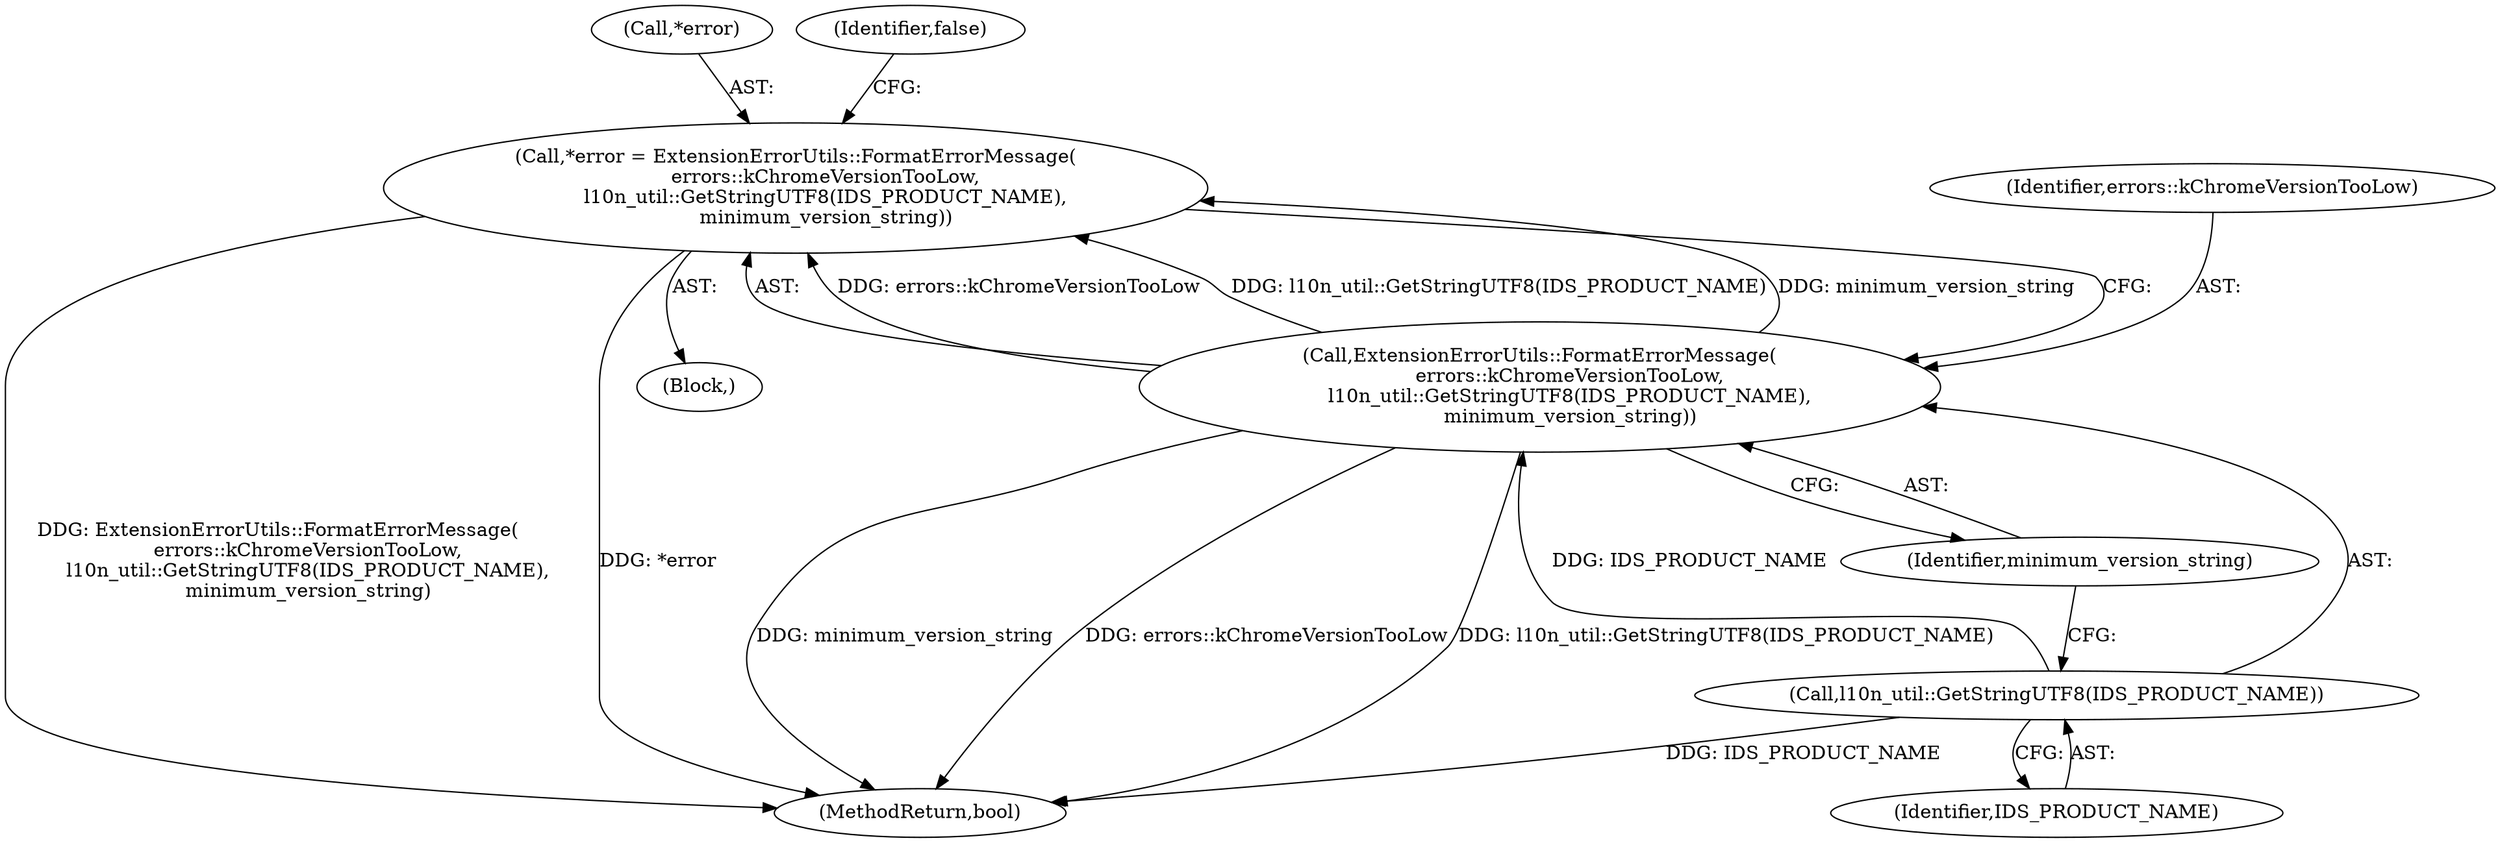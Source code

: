 digraph "0_Chrome_c63f2b7fe4fe2977f858a8e36d5f48db17eff2e7_30@pointer" {
"1000390" [label="(Call,*error = ExtensionErrorUtils::FormatErrorMessage(\n          errors::kChromeVersionTooLow,\n          l10n_util::GetStringUTF8(IDS_PRODUCT_NAME),\n          minimum_version_string))"];
"1000393" [label="(Call,ExtensionErrorUtils::FormatErrorMessage(\n          errors::kChromeVersionTooLow,\n          l10n_util::GetStringUTF8(IDS_PRODUCT_NAME),\n          minimum_version_string))"];
"1000395" [label="(Call,l10n_util::GetStringUTF8(IDS_PRODUCT_NAME))"];
"1000389" [label="(Block,)"];
"1000390" [label="(Call,*error = ExtensionErrorUtils::FormatErrorMessage(\n          errors::kChromeVersionTooLow,\n          l10n_util::GetStringUTF8(IDS_PRODUCT_NAME),\n          minimum_version_string))"];
"1000397" [label="(Identifier,minimum_version_string)"];
"1000393" [label="(Call,ExtensionErrorUtils::FormatErrorMessage(\n          errors::kChromeVersionTooLow,\n          l10n_util::GetStringUTF8(IDS_PRODUCT_NAME),\n          minimum_version_string))"];
"1000391" [label="(Call,*error)"];
"1002360" [label="(MethodReturn,bool)"];
"1000395" [label="(Call,l10n_util::GetStringUTF8(IDS_PRODUCT_NAME))"];
"1000394" [label="(Identifier,errors::kChromeVersionTooLow)"];
"1000396" [label="(Identifier,IDS_PRODUCT_NAME)"];
"1000399" [label="(Identifier,false)"];
"1000390" -> "1000389"  [label="AST: "];
"1000390" -> "1000393"  [label="CFG: "];
"1000391" -> "1000390"  [label="AST: "];
"1000393" -> "1000390"  [label="AST: "];
"1000399" -> "1000390"  [label="CFG: "];
"1000390" -> "1002360"  [label="DDG: ExtensionErrorUtils::FormatErrorMessage(\n          errors::kChromeVersionTooLow,\n          l10n_util::GetStringUTF8(IDS_PRODUCT_NAME),\n          minimum_version_string)"];
"1000390" -> "1002360"  [label="DDG: *error"];
"1000393" -> "1000390"  [label="DDG: errors::kChromeVersionTooLow"];
"1000393" -> "1000390"  [label="DDG: l10n_util::GetStringUTF8(IDS_PRODUCT_NAME)"];
"1000393" -> "1000390"  [label="DDG: minimum_version_string"];
"1000393" -> "1000397"  [label="CFG: "];
"1000394" -> "1000393"  [label="AST: "];
"1000395" -> "1000393"  [label="AST: "];
"1000397" -> "1000393"  [label="AST: "];
"1000393" -> "1002360"  [label="DDG: minimum_version_string"];
"1000393" -> "1002360"  [label="DDG: errors::kChromeVersionTooLow"];
"1000393" -> "1002360"  [label="DDG: l10n_util::GetStringUTF8(IDS_PRODUCT_NAME)"];
"1000395" -> "1000393"  [label="DDG: IDS_PRODUCT_NAME"];
"1000395" -> "1000396"  [label="CFG: "];
"1000396" -> "1000395"  [label="AST: "];
"1000397" -> "1000395"  [label="CFG: "];
"1000395" -> "1002360"  [label="DDG: IDS_PRODUCT_NAME"];
}
